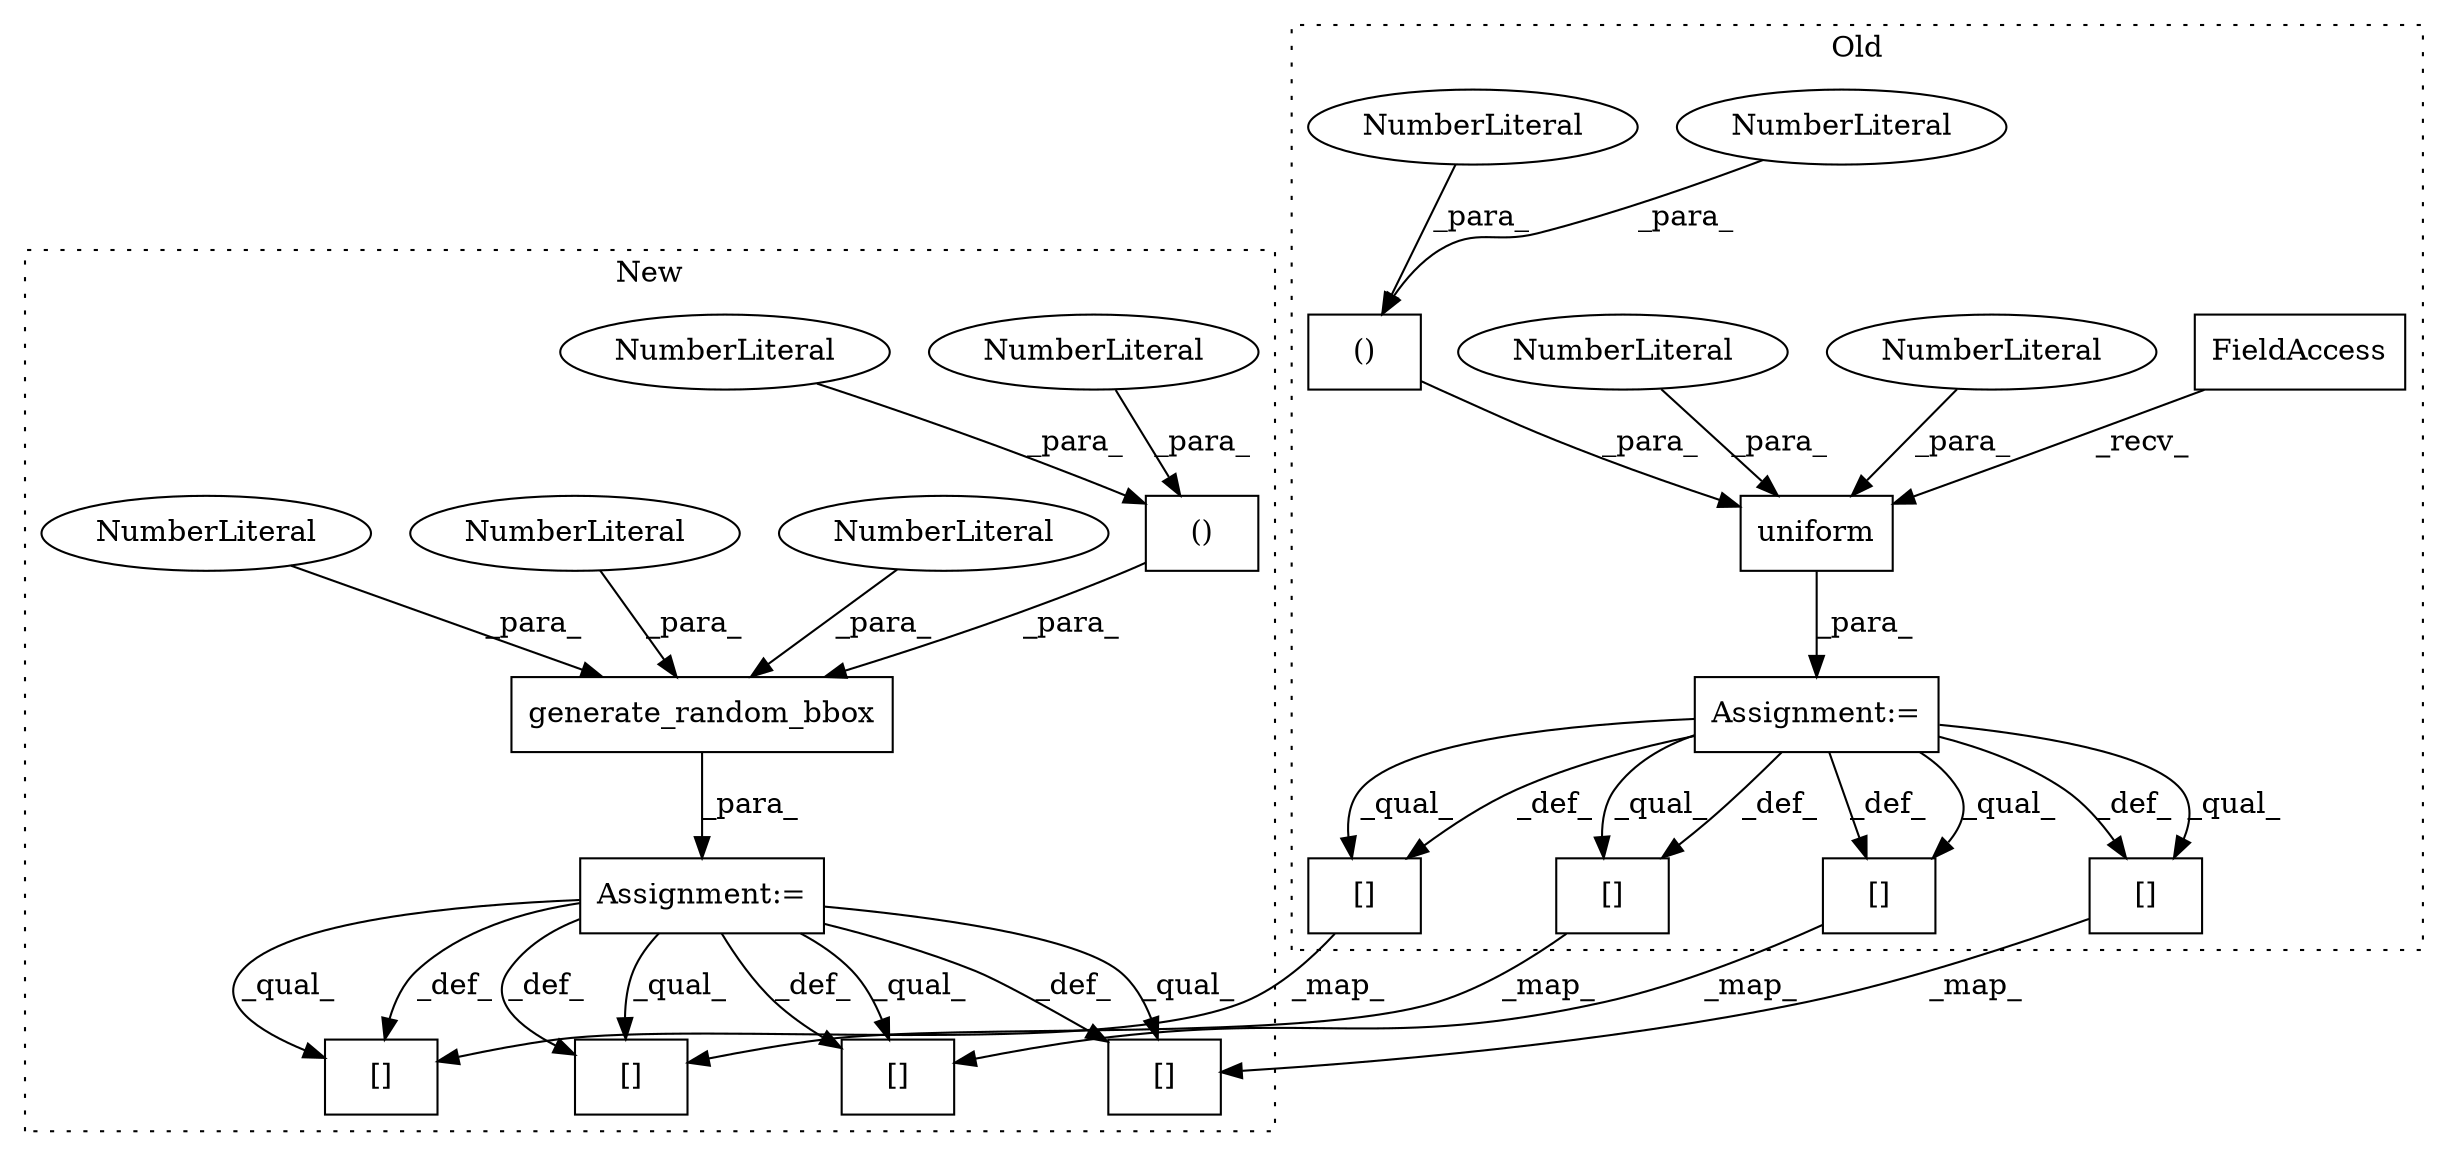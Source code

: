 digraph G {
subgraph cluster0 {
1 [label="uniform" a="32" s="272,310" l="8,2" shape="box"];
4 [label="()" a="106" s="294" l="16" shape="box"];
9 [label="NumberLiteral" a="34" s="294" l="2" shape="ellipse"];
10 [label="FieldAccess" a="22" s="259" l="12" shape="box"];
12 [label="[]" a="2" s="425,474" l="19,2" shape="box"];
13 [label="NumberLiteral" a="34" s="284" l="4" shape="ellipse"];
14 [label="[]" a="2" s="531,580" l="19,2" shape="box"];
16 [label="NumberLiteral" a="34" s="280" l="3" shape="ellipse"];
17 [label="[]" a="2" s="743,792" l="19,2" shape="box"];
19 [label="NumberLiteral" a="34" s="309" l="1" shape="ellipse"];
20 [label="[]" a="2" s="637,686" l="19,2" shape="box"];
23 [label="Assignment:=" a="7" s="258" l="1" shape="box"];
label = "Old";
style="dotted";
}
subgraph cluster1 {
2 [label="generate_random_bbox" a="32" s="333,385" l="21,1" shape="box"];
3 [label="()" a="106" s="362" l="17" shape="box"];
5 [label="NumberLiteral" a="34" s="354" l="2" shape="ellipse"];
6 [label="NumberLiteral" a="34" s="377" l="2" shape="ellipse"];
7 [label="NumberLiteral" a="34" s="381" l="1" shape="ellipse"];
8 [label="NumberLiteral" a="34" s="362" l="2" shape="ellipse"];
11 [label="[]" a="2" s="499,548" l="19,2" shape="box"];
15 [label="[]" a="2" s="605,654" l="19,2" shape="box"];
18 [label="[]" a="2" s="817,866" l="19,2" shape="box"];
21 [label="[]" a="2" s="711,760" l="19,2" shape="box"];
22 [label="NumberLiteral" a="34" s="383" l="2" shape="ellipse"];
24 [label="Assignment:=" a="7" s="332" l="1" shape="box"];
label = "New";
style="dotted";
}
1 -> 23 [label="_para_"];
2 -> 24 [label="_para_"];
3 -> 2 [label="_para_"];
4 -> 1 [label="_para_"];
5 -> 2 [label="_para_"];
6 -> 3 [label="_para_"];
7 -> 2 [label="_para_"];
8 -> 3 [label="_para_"];
9 -> 4 [label="_para_"];
10 -> 1 [label="_recv_"];
12 -> 11 [label="_map_"];
13 -> 1 [label="_para_"];
14 -> 15 [label="_map_"];
16 -> 1 [label="_para_"];
17 -> 18 [label="_map_"];
19 -> 4 [label="_para_"];
20 -> 21 [label="_map_"];
22 -> 2 [label="_para_"];
23 -> 20 [label="_def_"];
23 -> 12 [label="_def_"];
23 -> 14 [label="_qual_"];
23 -> 17 [label="_qual_"];
23 -> 17 [label="_def_"];
23 -> 14 [label="_def_"];
23 -> 12 [label="_qual_"];
23 -> 20 [label="_qual_"];
24 -> 18 [label="_def_"];
24 -> 21 [label="_def_"];
24 -> 21 [label="_qual_"];
24 -> 15 [label="_def_"];
24 -> 18 [label="_qual_"];
24 -> 11 [label="_qual_"];
24 -> 15 [label="_qual_"];
24 -> 11 [label="_def_"];
}
